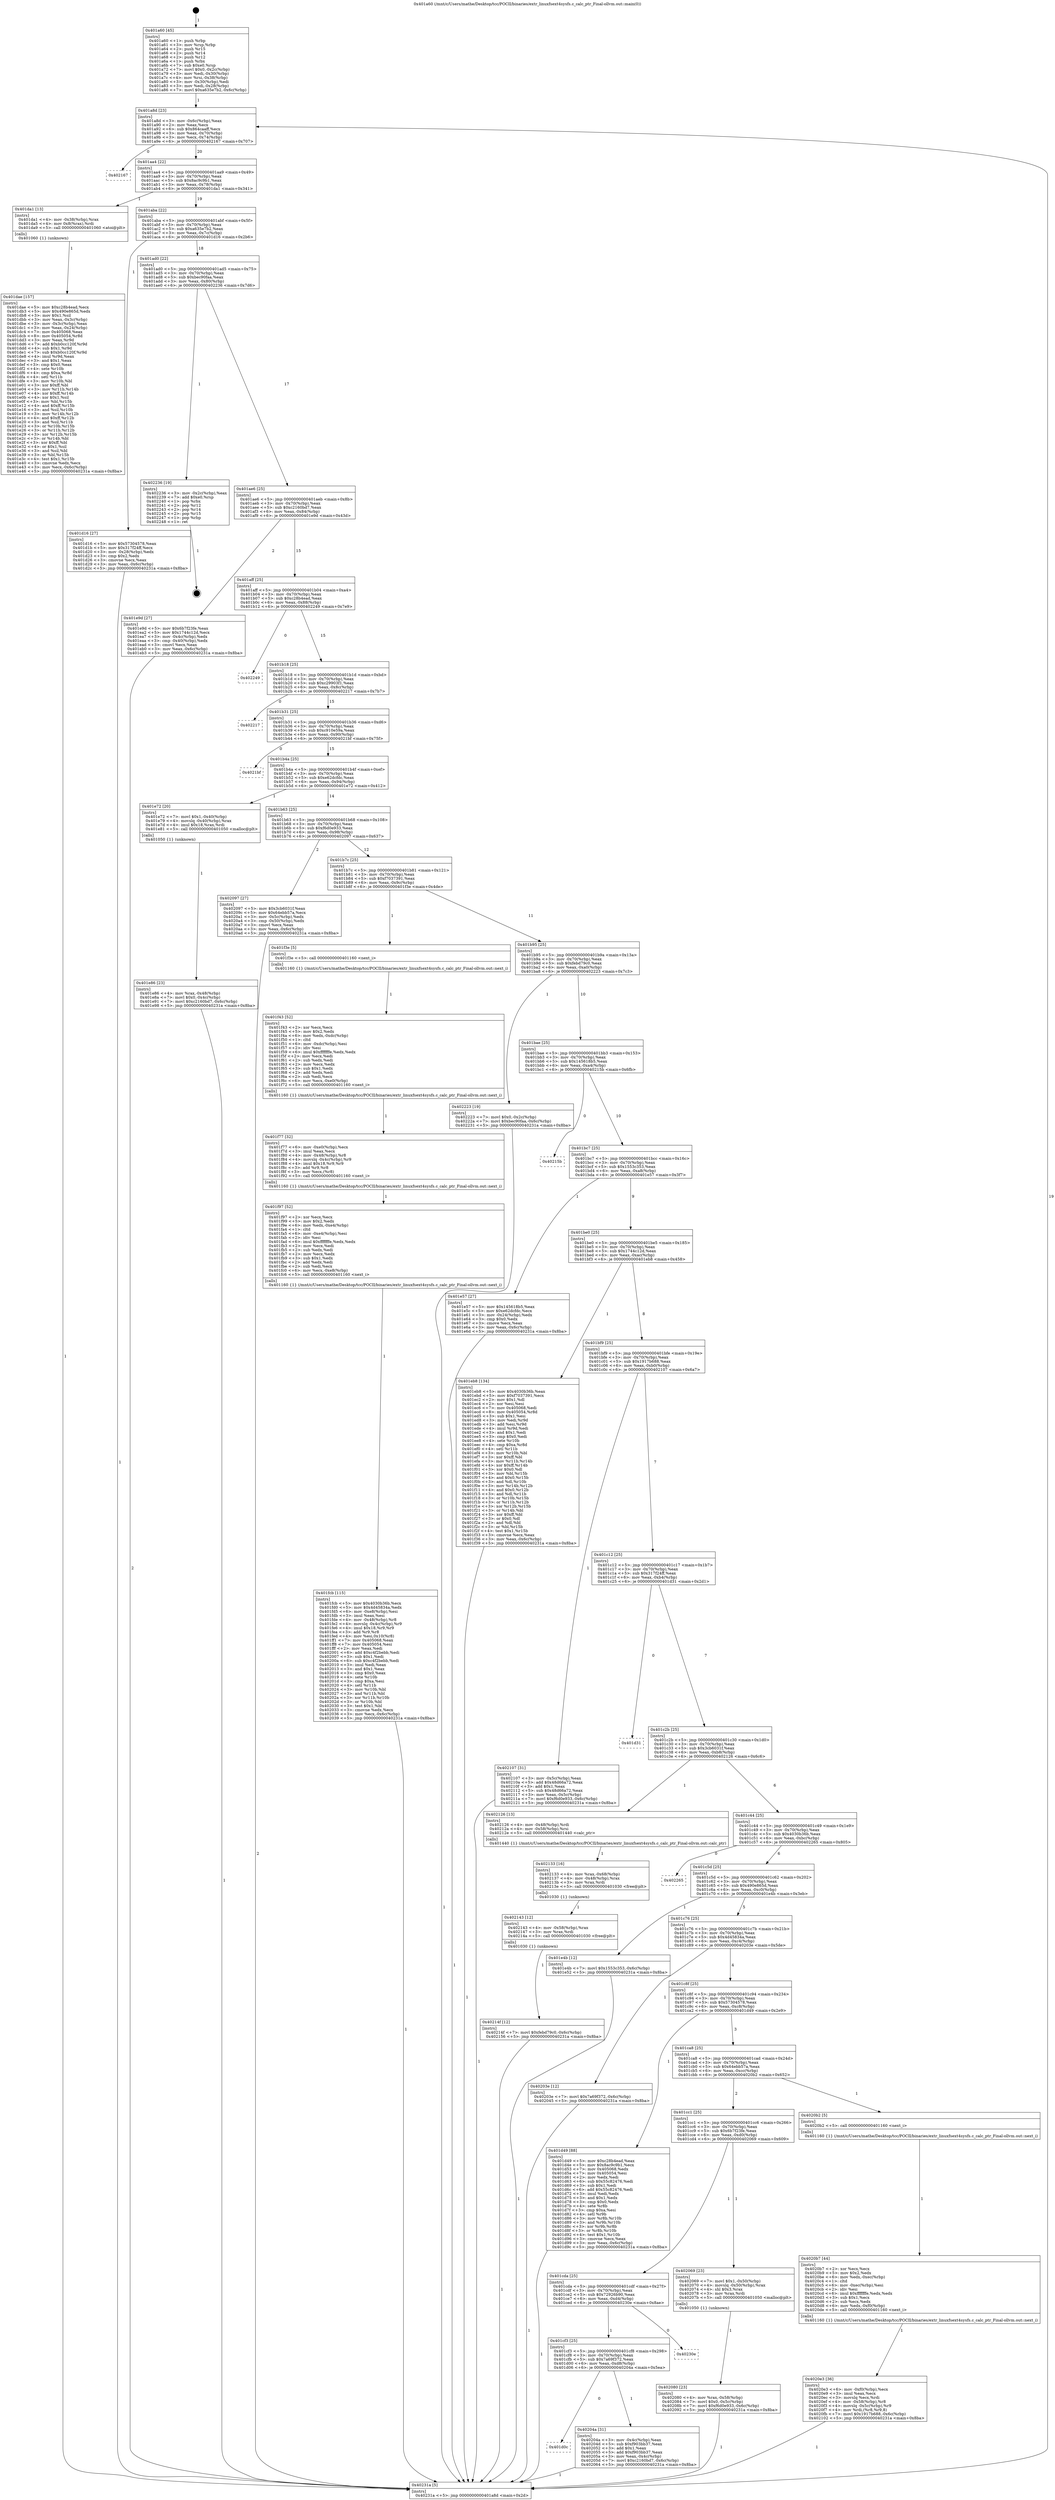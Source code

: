 digraph "0x401a60" {
  label = "0x401a60 (/mnt/c/Users/mathe/Desktop/tcc/POCII/binaries/extr_linuxfsext4sysfs.c_calc_ptr_Final-ollvm.out::main(0))"
  labelloc = "t"
  node[shape=record]

  Entry [label="",width=0.3,height=0.3,shape=circle,fillcolor=black,style=filled]
  "0x401a8d" [label="{
     0x401a8d [23]\l
     | [instrs]\l
     &nbsp;&nbsp;0x401a8d \<+3\>: mov -0x6c(%rbp),%eax\l
     &nbsp;&nbsp;0x401a90 \<+2\>: mov %eax,%ecx\l
     &nbsp;&nbsp;0x401a92 \<+6\>: sub $0x864caaff,%ecx\l
     &nbsp;&nbsp;0x401a98 \<+3\>: mov %eax,-0x70(%rbp)\l
     &nbsp;&nbsp;0x401a9b \<+3\>: mov %ecx,-0x74(%rbp)\l
     &nbsp;&nbsp;0x401a9e \<+6\>: je 0000000000402167 \<main+0x707\>\l
  }"]
  "0x402167" [label="{
     0x402167\l
  }", style=dashed]
  "0x401aa4" [label="{
     0x401aa4 [22]\l
     | [instrs]\l
     &nbsp;&nbsp;0x401aa4 \<+5\>: jmp 0000000000401aa9 \<main+0x49\>\l
     &nbsp;&nbsp;0x401aa9 \<+3\>: mov -0x70(%rbp),%eax\l
     &nbsp;&nbsp;0x401aac \<+5\>: sub $0x8ac9c9b1,%eax\l
     &nbsp;&nbsp;0x401ab1 \<+3\>: mov %eax,-0x78(%rbp)\l
     &nbsp;&nbsp;0x401ab4 \<+6\>: je 0000000000401da1 \<main+0x341\>\l
  }"]
  Exit [label="",width=0.3,height=0.3,shape=circle,fillcolor=black,style=filled,peripheries=2]
  "0x401da1" [label="{
     0x401da1 [13]\l
     | [instrs]\l
     &nbsp;&nbsp;0x401da1 \<+4\>: mov -0x38(%rbp),%rax\l
     &nbsp;&nbsp;0x401da5 \<+4\>: mov 0x8(%rax),%rdi\l
     &nbsp;&nbsp;0x401da9 \<+5\>: call 0000000000401060 \<atoi@plt\>\l
     | [calls]\l
     &nbsp;&nbsp;0x401060 \{1\} (unknown)\l
  }"]
  "0x401aba" [label="{
     0x401aba [22]\l
     | [instrs]\l
     &nbsp;&nbsp;0x401aba \<+5\>: jmp 0000000000401abf \<main+0x5f\>\l
     &nbsp;&nbsp;0x401abf \<+3\>: mov -0x70(%rbp),%eax\l
     &nbsp;&nbsp;0x401ac2 \<+5\>: sub $0xa635e7b2,%eax\l
     &nbsp;&nbsp;0x401ac7 \<+3\>: mov %eax,-0x7c(%rbp)\l
     &nbsp;&nbsp;0x401aca \<+6\>: je 0000000000401d16 \<main+0x2b6\>\l
  }"]
  "0x40214f" [label="{
     0x40214f [12]\l
     | [instrs]\l
     &nbsp;&nbsp;0x40214f \<+7\>: movl $0xfebd79c0,-0x6c(%rbp)\l
     &nbsp;&nbsp;0x402156 \<+5\>: jmp 000000000040231a \<main+0x8ba\>\l
  }"]
  "0x401d16" [label="{
     0x401d16 [27]\l
     | [instrs]\l
     &nbsp;&nbsp;0x401d16 \<+5\>: mov $0x57304578,%eax\l
     &nbsp;&nbsp;0x401d1b \<+5\>: mov $0x317f24ff,%ecx\l
     &nbsp;&nbsp;0x401d20 \<+3\>: mov -0x28(%rbp),%edx\l
     &nbsp;&nbsp;0x401d23 \<+3\>: cmp $0x2,%edx\l
     &nbsp;&nbsp;0x401d26 \<+3\>: cmovne %ecx,%eax\l
     &nbsp;&nbsp;0x401d29 \<+3\>: mov %eax,-0x6c(%rbp)\l
     &nbsp;&nbsp;0x401d2c \<+5\>: jmp 000000000040231a \<main+0x8ba\>\l
  }"]
  "0x401ad0" [label="{
     0x401ad0 [22]\l
     | [instrs]\l
     &nbsp;&nbsp;0x401ad0 \<+5\>: jmp 0000000000401ad5 \<main+0x75\>\l
     &nbsp;&nbsp;0x401ad5 \<+3\>: mov -0x70(%rbp),%eax\l
     &nbsp;&nbsp;0x401ad8 \<+5\>: sub $0xbec90faa,%eax\l
     &nbsp;&nbsp;0x401add \<+3\>: mov %eax,-0x80(%rbp)\l
     &nbsp;&nbsp;0x401ae0 \<+6\>: je 0000000000402236 \<main+0x7d6\>\l
  }"]
  "0x40231a" [label="{
     0x40231a [5]\l
     | [instrs]\l
     &nbsp;&nbsp;0x40231a \<+5\>: jmp 0000000000401a8d \<main+0x2d\>\l
  }"]
  "0x401a60" [label="{
     0x401a60 [45]\l
     | [instrs]\l
     &nbsp;&nbsp;0x401a60 \<+1\>: push %rbp\l
     &nbsp;&nbsp;0x401a61 \<+3\>: mov %rsp,%rbp\l
     &nbsp;&nbsp;0x401a64 \<+2\>: push %r15\l
     &nbsp;&nbsp;0x401a66 \<+2\>: push %r14\l
     &nbsp;&nbsp;0x401a68 \<+2\>: push %r12\l
     &nbsp;&nbsp;0x401a6a \<+1\>: push %rbx\l
     &nbsp;&nbsp;0x401a6b \<+7\>: sub $0xe0,%rsp\l
     &nbsp;&nbsp;0x401a72 \<+7\>: movl $0x0,-0x2c(%rbp)\l
     &nbsp;&nbsp;0x401a79 \<+3\>: mov %edi,-0x30(%rbp)\l
     &nbsp;&nbsp;0x401a7c \<+4\>: mov %rsi,-0x38(%rbp)\l
     &nbsp;&nbsp;0x401a80 \<+3\>: mov -0x30(%rbp),%edi\l
     &nbsp;&nbsp;0x401a83 \<+3\>: mov %edi,-0x28(%rbp)\l
     &nbsp;&nbsp;0x401a86 \<+7\>: movl $0xa635e7b2,-0x6c(%rbp)\l
  }"]
  "0x402143" [label="{
     0x402143 [12]\l
     | [instrs]\l
     &nbsp;&nbsp;0x402143 \<+4\>: mov -0x58(%rbp),%rax\l
     &nbsp;&nbsp;0x402147 \<+3\>: mov %rax,%rdi\l
     &nbsp;&nbsp;0x40214a \<+5\>: call 0000000000401030 \<free@plt\>\l
     | [calls]\l
     &nbsp;&nbsp;0x401030 \{1\} (unknown)\l
  }"]
  "0x402236" [label="{
     0x402236 [19]\l
     | [instrs]\l
     &nbsp;&nbsp;0x402236 \<+3\>: mov -0x2c(%rbp),%eax\l
     &nbsp;&nbsp;0x402239 \<+7\>: add $0xe0,%rsp\l
     &nbsp;&nbsp;0x402240 \<+1\>: pop %rbx\l
     &nbsp;&nbsp;0x402241 \<+2\>: pop %r12\l
     &nbsp;&nbsp;0x402243 \<+2\>: pop %r14\l
     &nbsp;&nbsp;0x402245 \<+2\>: pop %r15\l
     &nbsp;&nbsp;0x402247 \<+1\>: pop %rbp\l
     &nbsp;&nbsp;0x402248 \<+1\>: ret\l
  }"]
  "0x401ae6" [label="{
     0x401ae6 [25]\l
     | [instrs]\l
     &nbsp;&nbsp;0x401ae6 \<+5\>: jmp 0000000000401aeb \<main+0x8b\>\l
     &nbsp;&nbsp;0x401aeb \<+3\>: mov -0x70(%rbp),%eax\l
     &nbsp;&nbsp;0x401aee \<+5\>: sub $0xc2160bd7,%eax\l
     &nbsp;&nbsp;0x401af3 \<+6\>: mov %eax,-0x84(%rbp)\l
     &nbsp;&nbsp;0x401af9 \<+6\>: je 0000000000401e9d \<main+0x43d\>\l
  }"]
  "0x402133" [label="{
     0x402133 [16]\l
     | [instrs]\l
     &nbsp;&nbsp;0x402133 \<+4\>: mov %rax,-0x68(%rbp)\l
     &nbsp;&nbsp;0x402137 \<+4\>: mov -0x48(%rbp),%rax\l
     &nbsp;&nbsp;0x40213b \<+3\>: mov %rax,%rdi\l
     &nbsp;&nbsp;0x40213e \<+5\>: call 0000000000401030 \<free@plt\>\l
     | [calls]\l
     &nbsp;&nbsp;0x401030 \{1\} (unknown)\l
  }"]
  "0x401e9d" [label="{
     0x401e9d [27]\l
     | [instrs]\l
     &nbsp;&nbsp;0x401e9d \<+5\>: mov $0x6b7f23fe,%eax\l
     &nbsp;&nbsp;0x401ea2 \<+5\>: mov $0x1744c12d,%ecx\l
     &nbsp;&nbsp;0x401ea7 \<+3\>: mov -0x4c(%rbp),%edx\l
     &nbsp;&nbsp;0x401eaa \<+3\>: cmp -0x40(%rbp),%edx\l
     &nbsp;&nbsp;0x401ead \<+3\>: cmovl %ecx,%eax\l
     &nbsp;&nbsp;0x401eb0 \<+3\>: mov %eax,-0x6c(%rbp)\l
     &nbsp;&nbsp;0x401eb3 \<+5\>: jmp 000000000040231a \<main+0x8ba\>\l
  }"]
  "0x401aff" [label="{
     0x401aff [25]\l
     | [instrs]\l
     &nbsp;&nbsp;0x401aff \<+5\>: jmp 0000000000401b04 \<main+0xa4\>\l
     &nbsp;&nbsp;0x401b04 \<+3\>: mov -0x70(%rbp),%eax\l
     &nbsp;&nbsp;0x401b07 \<+5\>: sub $0xc28b4ead,%eax\l
     &nbsp;&nbsp;0x401b0c \<+6\>: mov %eax,-0x88(%rbp)\l
     &nbsp;&nbsp;0x401b12 \<+6\>: je 0000000000402249 \<main+0x7e9\>\l
  }"]
  "0x4020e3" [label="{
     0x4020e3 [36]\l
     | [instrs]\l
     &nbsp;&nbsp;0x4020e3 \<+6\>: mov -0xf0(%rbp),%ecx\l
     &nbsp;&nbsp;0x4020e9 \<+3\>: imul %eax,%ecx\l
     &nbsp;&nbsp;0x4020ec \<+3\>: movslq %ecx,%rdi\l
     &nbsp;&nbsp;0x4020ef \<+4\>: mov -0x58(%rbp),%r8\l
     &nbsp;&nbsp;0x4020f3 \<+4\>: movslq -0x5c(%rbp),%r9\l
     &nbsp;&nbsp;0x4020f7 \<+4\>: mov %rdi,(%r8,%r9,8)\l
     &nbsp;&nbsp;0x4020fb \<+7\>: movl $0x1917b688,-0x6c(%rbp)\l
     &nbsp;&nbsp;0x402102 \<+5\>: jmp 000000000040231a \<main+0x8ba\>\l
  }"]
  "0x402249" [label="{
     0x402249\l
  }", style=dashed]
  "0x401b18" [label="{
     0x401b18 [25]\l
     | [instrs]\l
     &nbsp;&nbsp;0x401b18 \<+5\>: jmp 0000000000401b1d \<main+0xbd\>\l
     &nbsp;&nbsp;0x401b1d \<+3\>: mov -0x70(%rbp),%eax\l
     &nbsp;&nbsp;0x401b20 \<+5\>: sub $0xc29903f1,%eax\l
     &nbsp;&nbsp;0x401b25 \<+6\>: mov %eax,-0x8c(%rbp)\l
     &nbsp;&nbsp;0x401b2b \<+6\>: je 0000000000402217 \<main+0x7b7\>\l
  }"]
  "0x4020b7" [label="{
     0x4020b7 [44]\l
     | [instrs]\l
     &nbsp;&nbsp;0x4020b7 \<+2\>: xor %ecx,%ecx\l
     &nbsp;&nbsp;0x4020b9 \<+5\>: mov $0x2,%edx\l
     &nbsp;&nbsp;0x4020be \<+6\>: mov %edx,-0xec(%rbp)\l
     &nbsp;&nbsp;0x4020c4 \<+1\>: cltd\l
     &nbsp;&nbsp;0x4020c5 \<+6\>: mov -0xec(%rbp),%esi\l
     &nbsp;&nbsp;0x4020cb \<+2\>: idiv %esi\l
     &nbsp;&nbsp;0x4020cd \<+6\>: imul $0xfffffffe,%edx,%edx\l
     &nbsp;&nbsp;0x4020d3 \<+3\>: sub $0x1,%ecx\l
     &nbsp;&nbsp;0x4020d6 \<+2\>: sub %ecx,%edx\l
     &nbsp;&nbsp;0x4020d8 \<+6\>: mov %edx,-0xf0(%rbp)\l
     &nbsp;&nbsp;0x4020de \<+5\>: call 0000000000401160 \<next_i\>\l
     | [calls]\l
     &nbsp;&nbsp;0x401160 \{1\} (/mnt/c/Users/mathe/Desktop/tcc/POCII/binaries/extr_linuxfsext4sysfs.c_calc_ptr_Final-ollvm.out::next_i)\l
  }"]
  "0x402217" [label="{
     0x402217\l
  }", style=dashed]
  "0x401b31" [label="{
     0x401b31 [25]\l
     | [instrs]\l
     &nbsp;&nbsp;0x401b31 \<+5\>: jmp 0000000000401b36 \<main+0xd6\>\l
     &nbsp;&nbsp;0x401b36 \<+3\>: mov -0x70(%rbp),%eax\l
     &nbsp;&nbsp;0x401b39 \<+5\>: sub $0xc910e59a,%eax\l
     &nbsp;&nbsp;0x401b3e \<+6\>: mov %eax,-0x90(%rbp)\l
     &nbsp;&nbsp;0x401b44 \<+6\>: je 00000000004021bf \<main+0x75f\>\l
  }"]
  "0x402080" [label="{
     0x402080 [23]\l
     | [instrs]\l
     &nbsp;&nbsp;0x402080 \<+4\>: mov %rax,-0x58(%rbp)\l
     &nbsp;&nbsp;0x402084 \<+7\>: movl $0x0,-0x5c(%rbp)\l
     &nbsp;&nbsp;0x40208b \<+7\>: movl $0xf6d0e933,-0x6c(%rbp)\l
     &nbsp;&nbsp;0x402092 \<+5\>: jmp 000000000040231a \<main+0x8ba\>\l
  }"]
  "0x4021bf" [label="{
     0x4021bf\l
  }", style=dashed]
  "0x401b4a" [label="{
     0x401b4a [25]\l
     | [instrs]\l
     &nbsp;&nbsp;0x401b4a \<+5\>: jmp 0000000000401b4f \<main+0xef\>\l
     &nbsp;&nbsp;0x401b4f \<+3\>: mov -0x70(%rbp),%eax\l
     &nbsp;&nbsp;0x401b52 \<+5\>: sub $0xe62dcfdc,%eax\l
     &nbsp;&nbsp;0x401b57 \<+6\>: mov %eax,-0x94(%rbp)\l
     &nbsp;&nbsp;0x401b5d \<+6\>: je 0000000000401e72 \<main+0x412\>\l
  }"]
  "0x401d0c" [label="{
     0x401d0c\l
  }", style=dashed]
  "0x401e72" [label="{
     0x401e72 [20]\l
     | [instrs]\l
     &nbsp;&nbsp;0x401e72 \<+7\>: movl $0x1,-0x40(%rbp)\l
     &nbsp;&nbsp;0x401e79 \<+4\>: movslq -0x40(%rbp),%rax\l
     &nbsp;&nbsp;0x401e7d \<+4\>: imul $0x18,%rax,%rdi\l
     &nbsp;&nbsp;0x401e81 \<+5\>: call 0000000000401050 \<malloc@plt\>\l
     | [calls]\l
     &nbsp;&nbsp;0x401050 \{1\} (unknown)\l
  }"]
  "0x401b63" [label="{
     0x401b63 [25]\l
     | [instrs]\l
     &nbsp;&nbsp;0x401b63 \<+5\>: jmp 0000000000401b68 \<main+0x108\>\l
     &nbsp;&nbsp;0x401b68 \<+3\>: mov -0x70(%rbp),%eax\l
     &nbsp;&nbsp;0x401b6b \<+5\>: sub $0xf6d0e933,%eax\l
     &nbsp;&nbsp;0x401b70 \<+6\>: mov %eax,-0x98(%rbp)\l
     &nbsp;&nbsp;0x401b76 \<+6\>: je 0000000000402097 \<main+0x637\>\l
  }"]
  "0x40204a" [label="{
     0x40204a [31]\l
     | [instrs]\l
     &nbsp;&nbsp;0x40204a \<+3\>: mov -0x4c(%rbp),%eax\l
     &nbsp;&nbsp;0x40204d \<+5\>: sub $0xf903bb37,%eax\l
     &nbsp;&nbsp;0x402052 \<+3\>: add $0x1,%eax\l
     &nbsp;&nbsp;0x402055 \<+5\>: add $0xf903bb37,%eax\l
     &nbsp;&nbsp;0x40205a \<+3\>: mov %eax,-0x4c(%rbp)\l
     &nbsp;&nbsp;0x40205d \<+7\>: movl $0xc2160bd7,-0x6c(%rbp)\l
     &nbsp;&nbsp;0x402064 \<+5\>: jmp 000000000040231a \<main+0x8ba\>\l
  }"]
  "0x402097" [label="{
     0x402097 [27]\l
     | [instrs]\l
     &nbsp;&nbsp;0x402097 \<+5\>: mov $0x3cb6031f,%eax\l
     &nbsp;&nbsp;0x40209c \<+5\>: mov $0x64ebb57a,%ecx\l
     &nbsp;&nbsp;0x4020a1 \<+3\>: mov -0x5c(%rbp),%edx\l
     &nbsp;&nbsp;0x4020a4 \<+3\>: cmp -0x50(%rbp),%edx\l
     &nbsp;&nbsp;0x4020a7 \<+3\>: cmovl %ecx,%eax\l
     &nbsp;&nbsp;0x4020aa \<+3\>: mov %eax,-0x6c(%rbp)\l
     &nbsp;&nbsp;0x4020ad \<+5\>: jmp 000000000040231a \<main+0x8ba\>\l
  }"]
  "0x401b7c" [label="{
     0x401b7c [25]\l
     | [instrs]\l
     &nbsp;&nbsp;0x401b7c \<+5\>: jmp 0000000000401b81 \<main+0x121\>\l
     &nbsp;&nbsp;0x401b81 \<+3\>: mov -0x70(%rbp),%eax\l
     &nbsp;&nbsp;0x401b84 \<+5\>: sub $0xf7037391,%eax\l
     &nbsp;&nbsp;0x401b89 \<+6\>: mov %eax,-0x9c(%rbp)\l
     &nbsp;&nbsp;0x401b8f \<+6\>: je 0000000000401f3e \<main+0x4de\>\l
  }"]
  "0x401cf3" [label="{
     0x401cf3 [25]\l
     | [instrs]\l
     &nbsp;&nbsp;0x401cf3 \<+5\>: jmp 0000000000401cf8 \<main+0x298\>\l
     &nbsp;&nbsp;0x401cf8 \<+3\>: mov -0x70(%rbp),%eax\l
     &nbsp;&nbsp;0x401cfb \<+5\>: sub $0x7a69f372,%eax\l
     &nbsp;&nbsp;0x401d00 \<+6\>: mov %eax,-0xd8(%rbp)\l
     &nbsp;&nbsp;0x401d06 \<+6\>: je 000000000040204a \<main+0x5ea\>\l
  }"]
  "0x401f3e" [label="{
     0x401f3e [5]\l
     | [instrs]\l
     &nbsp;&nbsp;0x401f3e \<+5\>: call 0000000000401160 \<next_i\>\l
     | [calls]\l
     &nbsp;&nbsp;0x401160 \{1\} (/mnt/c/Users/mathe/Desktop/tcc/POCII/binaries/extr_linuxfsext4sysfs.c_calc_ptr_Final-ollvm.out::next_i)\l
  }"]
  "0x401b95" [label="{
     0x401b95 [25]\l
     | [instrs]\l
     &nbsp;&nbsp;0x401b95 \<+5\>: jmp 0000000000401b9a \<main+0x13a\>\l
     &nbsp;&nbsp;0x401b9a \<+3\>: mov -0x70(%rbp),%eax\l
     &nbsp;&nbsp;0x401b9d \<+5\>: sub $0xfebd79c0,%eax\l
     &nbsp;&nbsp;0x401ba2 \<+6\>: mov %eax,-0xa0(%rbp)\l
     &nbsp;&nbsp;0x401ba8 \<+6\>: je 0000000000402223 \<main+0x7c3\>\l
  }"]
  "0x40230e" [label="{
     0x40230e\l
  }", style=dashed]
  "0x402223" [label="{
     0x402223 [19]\l
     | [instrs]\l
     &nbsp;&nbsp;0x402223 \<+7\>: movl $0x0,-0x2c(%rbp)\l
     &nbsp;&nbsp;0x40222a \<+7\>: movl $0xbec90faa,-0x6c(%rbp)\l
     &nbsp;&nbsp;0x402231 \<+5\>: jmp 000000000040231a \<main+0x8ba\>\l
  }"]
  "0x401bae" [label="{
     0x401bae [25]\l
     | [instrs]\l
     &nbsp;&nbsp;0x401bae \<+5\>: jmp 0000000000401bb3 \<main+0x153\>\l
     &nbsp;&nbsp;0x401bb3 \<+3\>: mov -0x70(%rbp),%eax\l
     &nbsp;&nbsp;0x401bb6 \<+5\>: sub $0x145618b5,%eax\l
     &nbsp;&nbsp;0x401bbb \<+6\>: mov %eax,-0xa4(%rbp)\l
     &nbsp;&nbsp;0x401bc1 \<+6\>: je 000000000040215b \<main+0x6fb\>\l
  }"]
  "0x401cda" [label="{
     0x401cda [25]\l
     | [instrs]\l
     &nbsp;&nbsp;0x401cda \<+5\>: jmp 0000000000401cdf \<main+0x27f\>\l
     &nbsp;&nbsp;0x401cdf \<+3\>: mov -0x70(%rbp),%eax\l
     &nbsp;&nbsp;0x401ce2 \<+5\>: sub $0x72926b90,%eax\l
     &nbsp;&nbsp;0x401ce7 \<+6\>: mov %eax,-0xd4(%rbp)\l
     &nbsp;&nbsp;0x401ced \<+6\>: je 000000000040230e \<main+0x8ae\>\l
  }"]
  "0x40215b" [label="{
     0x40215b\l
  }", style=dashed]
  "0x401bc7" [label="{
     0x401bc7 [25]\l
     | [instrs]\l
     &nbsp;&nbsp;0x401bc7 \<+5\>: jmp 0000000000401bcc \<main+0x16c\>\l
     &nbsp;&nbsp;0x401bcc \<+3\>: mov -0x70(%rbp),%eax\l
     &nbsp;&nbsp;0x401bcf \<+5\>: sub $0x1553c353,%eax\l
     &nbsp;&nbsp;0x401bd4 \<+6\>: mov %eax,-0xa8(%rbp)\l
     &nbsp;&nbsp;0x401bda \<+6\>: je 0000000000401e57 \<main+0x3f7\>\l
  }"]
  "0x402069" [label="{
     0x402069 [23]\l
     | [instrs]\l
     &nbsp;&nbsp;0x402069 \<+7\>: movl $0x1,-0x50(%rbp)\l
     &nbsp;&nbsp;0x402070 \<+4\>: movslq -0x50(%rbp),%rax\l
     &nbsp;&nbsp;0x402074 \<+4\>: shl $0x3,%rax\l
     &nbsp;&nbsp;0x402078 \<+3\>: mov %rax,%rdi\l
     &nbsp;&nbsp;0x40207b \<+5\>: call 0000000000401050 \<malloc@plt\>\l
     | [calls]\l
     &nbsp;&nbsp;0x401050 \{1\} (unknown)\l
  }"]
  "0x401e57" [label="{
     0x401e57 [27]\l
     | [instrs]\l
     &nbsp;&nbsp;0x401e57 \<+5\>: mov $0x145618b5,%eax\l
     &nbsp;&nbsp;0x401e5c \<+5\>: mov $0xe62dcfdc,%ecx\l
     &nbsp;&nbsp;0x401e61 \<+3\>: mov -0x24(%rbp),%edx\l
     &nbsp;&nbsp;0x401e64 \<+3\>: cmp $0x0,%edx\l
     &nbsp;&nbsp;0x401e67 \<+3\>: cmove %ecx,%eax\l
     &nbsp;&nbsp;0x401e6a \<+3\>: mov %eax,-0x6c(%rbp)\l
     &nbsp;&nbsp;0x401e6d \<+5\>: jmp 000000000040231a \<main+0x8ba\>\l
  }"]
  "0x401be0" [label="{
     0x401be0 [25]\l
     | [instrs]\l
     &nbsp;&nbsp;0x401be0 \<+5\>: jmp 0000000000401be5 \<main+0x185\>\l
     &nbsp;&nbsp;0x401be5 \<+3\>: mov -0x70(%rbp),%eax\l
     &nbsp;&nbsp;0x401be8 \<+5\>: sub $0x1744c12d,%eax\l
     &nbsp;&nbsp;0x401bed \<+6\>: mov %eax,-0xac(%rbp)\l
     &nbsp;&nbsp;0x401bf3 \<+6\>: je 0000000000401eb8 \<main+0x458\>\l
  }"]
  "0x401cc1" [label="{
     0x401cc1 [25]\l
     | [instrs]\l
     &nbsp;&nbsp;0x401cc1 \<+5\>: jmp 0000000000401cc6 \<main+0x266\>\l
     &nbsp;&nbsp;0x401cc6 \<+3\>: mov -0x70(%rbp),%eax\l
     &nbsp;&nbsp;0x401cc9 \<+5\>: sub $0x6b7f23fe,%eax\l
     &nbsp;&nbsp;0x401cce \<+6\>: mov %eax,-0xd0(%rbp)\l
     &nbsp;&nbsp;0x401cd4 \<+6\>: je 0000000000402069 \<main+0x609\>\l
  }"]
  "0x401eb8" [label="{
     0x401eb8 [134]\l
     | [instrs]\l
     &nbsp;&nbsp;0x401eb8 \<+5\>: mov $0x4030b36b,%eax\l
     &nbsp;&nbsp;0x401ebd \<+5\>: mov $0xf7037391,%ecx\l
     &nbsp;&nbsp;0x401ec2 \<+2\>: mov $0x1,%dl\l
     &nbsp;&nbsp;0x401ec4 \<+2\>: xor %esi,%esi\l
     &nbsp;&nbsp;0x401ec6 \<+7\>: mov 0x405068,%edi\l
     &nbsp;&nbsp;0x401ecd \<+8\>: mov 0x405054,%r8d\l
     &nbsp;&nbsp;0x401ed5 \<+3\>: sub $0x1,%esi\l
     &nbsp;&nbsp;0x401ed8 \<+3\>: mov %edi,%r9d\l
     &nbsp;&nbsp;0x401edb \<+3\>: add %esi,%r9d\l
     &nbsp;&nbsp;0x401ede \<+4\>: imul %r9d,%edi\l
     &nbsp;&nbsp;0x401ee2 \<+3\>: and $0x1,%edi\l
     &nbsp;&nbsp;0x401ee5 \<+3\>: cmp $0x0,%edi\l
     &nbsp;&nbsp;0x401ee8 \<+4\>: sete %r10b\l
     &nbsp;&nbsp;0x401eec \<+4\>: cmp $0xa,%r8d\l
     &nbsp;&nbsp;0x401ef0 \<+4\>: setl %r11b\l
     &nbsp;&nbsp;0x401ef4 \<+3\>: mov %r10b,%bl\l
     &nbsp;&nbsp;0x401ef7 \<+3\>: xor $0xff,%bl\l
     &nbsp;&nbsp;0x401efa \<+3\>: mov %r11b,%r14b\l
     &nbsp;&nbsp;0x401efd \<+4\>: xor $0xff,%r14b\l
     &nbsp;&nbsp;0x401f01 \<+3\>: xor $0x0,%dl\l
     &nbsp;&nbsp;0x401f04 \<+3\>: mov %bl,%r15b\l
     &nbsp;&nbsp;0x401f07 \<+4\>: and $0x0,%r15b\l
     &nbsp;&nbsp;0x401f0b \<+3\>: and %dl,%r10b\l
     &nbsp;&nbsp;0x401f0e \<+3\>: mov %r14b,%r12b\l
     &nbsp;&nbsp;0x401f11 \<+4\>: and $0x0,%r12b\l
     &nbsp;&nbsp;0x401f15 \<+3\>: and %dl,%r11b\l
     &nbsp;&nbsp;0x401f18 \<+3\>: or %r10b,%r15b\l
     &nbsp;&nbsp;0x401f1b \<+3\>: or %r11b,%r12b\l
     &nbsp;&nbsp;0x401f1e \<+3\>: xor %r12b,%r15b\l
     &nbsp;&nbsp;0x401f21 \<+3\>: or %r14b,%bl\l
     &nbsp;&nbsp;0x401f24 \<+3\>: xor $0xff,%bl\l
     &nbsp;&nbsp;0x401f27 \<+3\>: or $0x0,%dl\l
     &nbsp;&nbsp;0x401f2a \<+2\>: and %dl,%bl\l
     &nbsp;&nbsp;0x401f2c \<+3\>: or %bl,%r15b\l
     &nbsp;&nbsp;0x401f2f \<+4\>: test $0x1,%r15b\l
     &nbsp;&nbsp;0x401f33 \<+3\>: cmovne %ecx,%eax\l
     &nbsp;&nbsp;0x401f36 \<+3\>: mov %eax,-0x6c(%rbp)\l
     &nbsp;&nbsp;0x401f39 \<+5\>: jmp 000000000040231a \<main+0x8ba\>\l
  }"]
  "0x401bf9" [label="{
     0x401bf9 [25]\l
     | [instrs]\l
     &nbsp;&nbsp;0x401bf9 \<+5\>: jmp 0000000000401bfe \<main+0x19e\>\l
     &nbsp;&nbsp;0x401bfe \<+3\>: mov -0x70(%rbp),%eax\l
     &nbsp;&nbsp;0x401c01 \<+5\>: sub $0x1917b688,%eax\l
     &nbsp;&nbsp;0x401c06 \<+6\>: mov %eax,-0xb0(%rbp)\l
     &nbsp;&nbsp;0x401c0c \<+6\>: je 0000000000402107 \<main+0x6a7\>\l
  }"]
  "0x4020b2" [label="{
     0x4020b2 [5]\l
     | [instrs]\l
     &nbsp;&nbsp;0x4020b2 \<+5\>: call 0000000000401160 \<next_i\>\l
     | [calls]\l
     &nbsp;&nbsp;0x401160 \{1\} (/mnt/c/Users/mathe/Desktop/tcc/POCII/binaries/extr_linuxfsext4sysfs.c_calc_ptr_Final-ollvm.out::next_i)\l
  }"]
  "0x402107" [label="{
     0x402107 [31]\l
     | [instrs]\l
     &nbsp;&nbsp;0x402107 \<+3\>: mov -0x5c(%rbp),%eax\l
     &nbsp;&nbsp;0x40210a \<+5\>: add $0x48d66a72,%eax\l
     &nbsp;&nbsp;0x40210f \<+3\>: add $0x1,%eax\l
     &nbsp;&nbsp;0x402112 \<+5\>: sub $0x48d66a72,%eax\l
     &nbsp;&nbsp;0x402117 \<+3\>: mov %eax,-0x5c(%rbp)\l
     &nbsp;&nbsp;0x40211a \<+7\>: movl $0xf6d0e933,-0x6c(%rbp)\l
     &nbsp;&nbsp;0x402121 \<+5\>: jmp 000000000040231a \<main+0x8ba\>\l
  }"]
  "0x401c12" [label="{
     0x401c12 [25]\l
     | [instrs]\l
     &nbsp;&nbsp;0x401c12 \<+5\>: jmp 0000000000401c17 \<main+0x1b7\>\l
     &nbsp;&nbsp;0x401c17 \<+3\>: mov -0x70(%rbp),%eax\l
     &nbsp;&nbsp;0x401c1a \<+5\>: sub $0x317f24ff,%eax\l
     &nbsp;&nbsp;0x401c1f \<+6\>: mov %eax,-0xb4(%rbp)\l
     &nbsp;&nbsp;0x401c25 \<+6\>: je 0000000000401d31 \<main+0x2d1\>\l
  }"]
  "0x401fcb" [label="{
     0x401fcb [115]\l
     | [instrs]\l
     &nbsp;&nbsp;0x401fcb \<+5\>: mov $0x4030b36b,%ecx\l
     &nbsp;&nbsp;0x401fd0 \<+5\>: mov $0x4d45834a,%edx\l
     &nbsp;&nbsp;0x401fd5 \<+6\>: mov -0xe8(%rbp),%esi\l
     &nbsp;&nbsp;0x401fdb \<+3\>: imul %eax,%esi\l
     &nbsp;&nbsp;0x401fde \<+4\>: mov -0x48(%rbp),%r8\l
     &nbsp;&nbsp;0x401fe2 \<+4\>: movslq -0x4c(%rbp),%r9\l
     &nbsp;&nbsp;0x401fe6 \<+4\>: imul $0x18,%r9,%r9\l
     &nbsp;&nbsp;0x401fea \<+3\>: add %r9,%r8\l
     &nbsp;&nbsp;0x401fed \<+4\>: mov %esi,0x10(%r8)\l
     &nbsp;&nbsp;0x401ff1 \<+7\>: mov 0x405068,%eax\l
     &nbsp;&nbsp;0x401ff8 \<+7\>: mov 0x405054,%esi\l
     &nbsp;&nbsp;0x401fff \<+2\>: mov %eax,%edi\l
     &nbsp;&nbsp;0x402001 \<+6\>: add $0xc4f2bebb,%edi\l
     &nbsp;&nbsp;0x402007 \<+3\>: sub $0x1,%edi\l
     &nbsp;&nbsp;0x40200a \<+6\>: sub $0xc4f2bebb,%edi\l
     &nbsp;&nbsp;0x402010 \<+3\>: imul %edi,%eax\l
     &nbsp;&nbsp;0x402013 \<+3\>: and $0x1,%eax\l
     &nbsp;&nbsp;0x402016 \<+3\>: cmp $0x0,%eax\l
     &nbsp;&nbsp;0x402019 \<+4\>: sete %r10b\l
     &nbsp;&nbsp;0x40201d \<+3\>: cmp $0xa,%esi\l
     &nbsp;&nbsp;0x402020 \<+4\>: setl %r11b\l
     &nbsp;&nbsp;0x402024 \<+3\>: mov %r10b,%bl\l
     &nbsp;&nbsp;0x402027 \<+3\>: and %r11b,%bl\l
     &nbsp;&nbsp;0x40202a \<+3\>: xor %r11b,%r10b\l
     &nbsp;&nbsp;0x40202d \<+3\>: or %r10b,%bl\l
     &nbsp;&nbsp;0x402030 \<+3\>: test $0x1,%bl\l
     &nbsp;&nbsp;0x402033 \<+3\>: cmovne %edx,%ecx\l
     &nbsp;&nbsp;0x402036 \<+3\>: mov %ecx,-0x6c(%rbp)\l
     &nbsp;&nbsp;0x402039 \<+5\>: jmp 000000000040231a \<main+0x8ba\>\l
  }"]
  "0x401d31" [label="{
     0x401d31\l
  }", style=dashed]
  "0x401c2b" [label="{
     0x401c2b [25]\l
     | [instrs]\l
     &nbsp;&nbsp;0x401c2b \<+5\>: jmp 0000000000401c30 \<main+0x1d0\>\l
     &nbsp;&nbsp;0x401c30 \<+3\>: mov -0x70(%rbp),%eax\l
     &nbsp;&nbsp;0x401c33 \<+5\>: sub $0x3cb6031f,%eax\l
     &nbsp;&nbsp;0x401c38 \<+6\>: mov %eax,-0xb8(%rbp)\l
     &nbsp;&nbsp;0x401c3e \<+6\>: je 0000000000402126 \<main+0x6c6\>\l
  }"]
  "0x401f97" [label="{
     0x401f97 [52]\l
     | [instrs]\l
     &nbsp;&nbsp;0x401f97 \<+2\>: xor %ecx,%ecx\l
     &nbsp;&nbsp;0x401f99 \<+5\>: mov $0x2,%edx\l
     &nbsp;&nbsp;0x401f9e \<+6\>: mov %edx,-0xe4(%rbp)\l
     &nbsp;&nbsp;0x401fa4 \<+1\>: cltd\l
     &nbsp;&nbsp;0x401fa5 \<+6\>: mov -0xe4(%rbp),%esi\l
     &nbsp;&nbsp;0x401fab \<+2\>: idiv %esi\l
     &nbsp;&nbsp;0x401fad \<+6\>: imul $0xfffffffe,%edx,%edx\l
     &nbsp;&nbsp;0x401fb3 \<+2\>: mov %ecx,%edi\l
     &nbsp;&nbsp;0x401fb5 \<+2\>: sub %edx,%edi\l
     &nbsp;&nbsp;0x401fb7 \<+2\>: mov %ecx,%edx\l
     &nbsp;&nbsp;0x401fb9 \<+3\>: sub $0x1,%edx\l
     &nbsp;&nbsp;0x401fbc \<+2\>: add %edx,%edi\l
     &nbsp;&nbsp;0x401fbe \<+2\>: sub %edi,%ecx\l
     &nbsp;&nbsp;0x401fc0 \<+6\>: mov %ecx,-0xe8(%rbp)\l
     &nbsp;&nbsp;0x401fc6 \<+5\>: call 0000000000401160 \<next_i\>\l
     | [calls]\l
     &nbsp;&nbsp;0x401160 \{1\} (/mnt/c/Users/mathe/Desktop/tcc/POCII/binaries/extr_linuxfsext4sysfs.c_calc_ptr_Final-ollvm.out::next_i)\l
  }"]
  "0x402126" [label="{
     0x402126 [13]\l
     | [instrs]\l
     &nbsp;&nbsp;0x402126 \<+4\>: mov -0x48(%rbp),%rdi\l
     &nbsp;&nbsp;0x40212a \<+4\>: mov -0x58(%rbp),%rsi\l
     &nbsp;&nbsp;0x40212e \<+5\>: call 0000000000401440 \<calc_ptr\>\l
     | [calls]\l
     &nbsp;&nbsp;0x401440 \{1\} (/mnt/c/Users/mathe/Desktop/tcc/POCII/binaries/extr_linuxfsext4sysfs.c_calc_ptr_Final-ollvm.out::calc_ptr)\l
  }"]
  "0x401c44" [label="{
     0x401c44 [25]\l
     | [instrs]\l
     &nbsp;&nbsp;0x401c44 \<+5\>: jmp 0000000000401c49 \<main+0x1e9\>\l
     &nbsp;&nbsp;0x401c49 \<+3\>: mov -0x70(%rbp),%eax\l
     &nbsp;&nbsp;0x401c4c \<+5\>: sub $0x4030b36b,%eax\l
     &nbsp;&nbsp;0x401c51 \<+6\>: mov %eax,-0xbc(%rbp)\l
     &nbsp;&nbsp;0x401c57 \<+6\>: je 0000000000402265 \<main+0x805\>\l
  }"]
  "0x401f77" [label="{
     0x401f77 [32]\l
     | [instrs]\l
     &nbsp;&nbsp;0x401f77 \<+6\>: mov -0xe0(%rbp),%ecx\l
     &nbsp;&nbsp;0x401f7d \<+3\>: imul %eax,%ecx\l
     &nbsp;&nbsp;0x401f80 \<+4\>: mov -0x48(%rbp),%r8\l
     &nbsp;&nbsp;0x401f84 \<+4\>: movslq -0x4c(%rbp),%r9\l
     &nbsp;&nbsp;0x401f88 \<+4\>: imul $0x18,%r9,%r9\l
     &nbsp;&nbsp;0x401f8c \<+3\>: add %r9,%r8\l
     &nbsp;&nbsp;0x401f8f \<+3\>: mov %ecx,(%r8)\l
     &nbsp;&nbsp;0x401f92 \<+5\>: call 0000000000401160 \<next_i\>\l
     | [calls]\l
     &nbsp;&nbsp;0x401160 \{1\} (/mnt/c/Users/mathe/Desktop/tcc/POCII/binaries/extr_linuxfsext4sysfs.c_calc_ptr_Final-ollvm.out::next_i)\l
  }"]
  "0x402265" [label="{
     0x402265\l
  }", style=dashed]
  "0x401c5d" [label="{
     0x401c5d [25]\l
     | [instrs]\l
     &nbsp;&nbsp;0x401c5d \<+5\>: jmp 0000000000401c62 \<main+0x202\>\l
     &nbsp;&nbsp;0x401c62 \<+3\>: mov -0x70(%rbp),%eax\l
     &nbsp;&nbsp;0x401c65 \<+5\>: sub $0x490e865d,%eax\l
     &nbsp;&nbsp;0x401c6a \<+6\>: mov %eax,-0xc0(%rbp)\l
     &nbsp;&nbsp;0x401c70 \<+6\>: je 0000000000401e4b \<main+0x3eb\>\l
  }"]
  "0x401f43" [label="{
     0x401f43 [52]\l
     | [instrs]\l
     &nbsp;&nbsp;0x401f43 \<+2\>: xor %ecx,%ecx\l
     &nbsp;&nbsp;0x401f45 \<+5\>: mov $0x2,%edx\l
     &nbsp;&nbsp;0x401f4a \<+6\>: mov %edx,-0xdc(%rbp)\l
     &nbsp;&nbsp;0x401f50 \<+1\>: cltd\l
     &nbsp;&nbsp;0x401f51 \<+6\>: mov -0xdc(%rbp),%esi\l
     &nbsp;&nbsp;0x401f57 \<+2\>: idiv %esi\l
     &nbsp;&nbsp;0x401f59 \<+6\>: imul $0xfffffffe,%edx,%edx\l
     &nbsp;&nbsp;0x401f5f \<+2\>: mov %ecx,%edi\l
     &nbsp;&nbsp;0x401f61 \<+2\>: sub %edx,%edi\l
     &nbsp;&nbsp;0x401f63 \<+2\>: mov %ecx,%edx\l
     &nbsp;&nbsp;0x401f65 \<+3\>: sub $0x1,%edx\l
     &nbsp;&nbsp;0x401f68 \<+2\>: add %edx,%edi\l
     &nbsp;&nbsp;0x401f6a \<+2\>: sub %edi,%ecx\l
     &nbsp;&nbsp;0x401f6c \<+6\>: mov %ecx,-0xe0(%rbp)\l
     &nbsp;&nbsp;0x401f72 \<+5\>: call 0000000000401160 \<next_i\>\l
     | [calls]\l
     &nbsp;&nbsp;0x401160 \{1\} (/mnt/c/Users/mathe/Desktop/tcc/POCII/binaries/extr_linuxfsext4sysfs.c_calc_ptr_Final-ollvm.out::next_i)\l
  }"]
  "0x401e4b" [label="{
     0x401e4b [12]\l
     | [instrs]\l
     &nbsp;&nbsp;0x401e4b \<+7\>: movl $0x1553c353,-0x6c(%rbp)\l
     &nbsp;&nbsp;0x401e52 \<+5\>: jmp 000000000040231a \<main+0x8ba\>\l
  }"]
  "0x401c76" [label="{
     0x401c76 [25]\l
     | [instrs]\l
     &nbsp;&nbsp;0x401c76 \<+5\>: jmp 0000000000401c7b \<main+0x21b\>\l
     &nbsp;&nbsp;0x401c7b \<+3\>: mov -0x70(%rbp),%eax\l
     &nbsp;&nbsp;0x401c7e \<+5\>: sub $0x4d45834a,%eax\l
     &nbsp;&nbsp;0x401c83 \<+6\>: mov %eax,-0xc4(%rbp)\l
     &nbsp;&nbsp;0x401c89 \<+6\>: je 000000000040203e \<main+0x5de\>\l
  }"]
  "0x401e86" [label="{
     0x401e86 [23]\l
     | [instrs]\l
     &nbsp;&nbsp;0x401e86 \<+4\>: mov %rax,-0x48(%rbp)\l
     &nbsp;&nbsp;0x401e8a \<+7\>: movl $0x0,-0x4c(%rbp)\l
     &nbsp;&nbsp;0x401e91 \<+7\>: movl $0xc2160bd7,-0x6c(%rbp)\l
     &nbsp;&nbsp;0x401e98 \<+5\>: jmp 000000000040231a \<main+0x8ba\>\l
  }"]
  "0x40203e" [label="{
     0x40203e [12]\l
     | [instrs]\l
     &nbsp;&nbsp;0x40203e \<+7\>: movl $0x7a69f372,-0x6c(%rbp)\l
     &nbsp;&nbsp;0x402045 \<+5\>: jmp 000000000040231a \<main+0x8ba\>\l
  }"]
  "0x401c8f" [label="{
     0x401c8f [25]\l
     | [instrs]\l
     &nbsp;&nbsp;0x401c8f \<+5\>: jmp 0000000000401c94 \<main+0x234\>\l
     &nbsp;&nbsp;0x401c94 \<+3\>: mov -0x70(%rbp),%eax\l
     &nbsp;&nbsp;0x401c97 \<+5\>: sub $0x57304578,%eax\l
     &nbsp;&nbsp;0x401c9c \<+6\>: mov %eax,-0xc8(%rbp)\l
     &nbsp;&nbsp;0x401ca2 \<+6\>: je 0000000000401d49 \<main+0x2e9\>\l
  }"]
  "0x401dae" [label="{
     0x401dae [157]\l
     | [instrs]\l
     &nbsp;&nbsp;0x401dae \<+5\>: mov $0xc28b4ead,%ecx\l
     &nbsp;&nbsp;0x401db3 \<+5\>: mov $0x490e865d,%edx\l
     &nbsp;&nbsp;0x401db8 \<+3\>: mov $0x1,%sil\l
     &nbsp;&nbsp;0x401dbb \<+3\>: mov %eax,-0x3c(%rbp)\l
     &nbsp;&nbsp;0x401dbe \<+3\>: mov -0x3c(%rbp),%eax\l
     &nbsp;&nbsp;0x401dc1 \<+3\>: mov %eax,-0x24(%rbp)\l
     &nbsp;&nbsp;0x401dc4 \<+7\>: mov 0x405068,%eax\l
     &nbsp;&nbsp;0x401dcb \<+8\>: mov 0x405054,%r8d\l
     &nbsp;&nbsp;0x401dd3 \<+3\>: mov %eax,%r9d\l
     &nbsp;&nbsp;0x401dd6 \<+7\>: add $0xb0cc120f,%r9d\l
     &nbsp;&nbsp;0x401ddd \<+4\>: sub $0x1,%r9d\l
     &nbsp;&nbsp;0x401de1 \<+7\>: sub $0xb0cc120f,%r9d\l
     &nbsp;&nbsp;0x401de8 \<+4\>: imul %r9d,%eax\l
     &nbsp;&nbsp;0x401dec \<+3\>: and $0x1,%eax\l
     &nbsp;&nbsp;0x401def \<+3\>: cmp $0x0,%eax\l
     &nbsp;&nbsp;0x401df2 \<+4\>: sete %r10b\l
     &nbsp;&nbsp;0x401df6 \<+4\>: cmp $0xa,%r8d\l
     &nbsp;&nbsp;0x401dfa \<+4\>: setl %r11b\l
     &nbsp;&nbsp;0x401dfe \<+3\>: mov %r10b,%bl\l
     &nbsp;&nbsp;0x401e01 \<+3\>: xor $0xff,%bl\l
     &nbsp;&nbsp;0x401e04 \<+3\>: mov %r11b,%r14b\l
     &nbsp;&nbsp;0x401e07 \<+4\>: xor $0xff,%r14b\l
     &nbsp;&nbsp;0x401e0b \<+4\>: xor $0x1,%sil\l
     &nbsp;&nbsp;0x401e0f \<+3\>: mov %bl,%r15b\l
     &nbsp;&nbsp;0x401e12 \<+4\>: and $0xff,%r15b\l
     &nbsp;&nbsp;0x401e16 \<+3\>: and %sil,%r10b\l
     &nbsp;&nbsp;0x401e19 \<+3\>: mov %r14b,%r12b\l
     &nbsp;&nbsp;0x401e1c \<+4\>: and $0xff,%r12b\l
     &nbsp;&nbsp;0x401e20 \<+3\>: and %sil,%r11b\l
     &nbsp;&nbsp;0x401e23 \<+3\>: or %r10b,%r15b\l
     &nbsp;&nbsp;0x401e26 \<+3\>: or %r11b,%r12b\l
     &nbsp;&nbsp;0x401e29 \<+3\>: xor %r12b,%r15b\l
     &nbsp;&nbsp;0x401e2c \<+3\>: or %r14b,%bl\l
     &nbsp;&nbsp;0x401e2f \<+3\>: xor $0xff,%bl\l
     &nbsp;&nbsp;0x401e32 \<+4\>: or $0x1,%sil\l
     &nbsp;&nbsp;0x401e36 \<+3\>: and %sil,%bl\l
     &nbsp;&nbsp;0x401e39 \<+3\>: or %bl,%r15b\l
     &nbsp;&nbsp;0x401e3c \<+4\>: test $0x1,%r15b\l
     &nbsp;&nbsp;0x401e40 \<+3\>: cmovne %edx,%ecx\l
     &nbsp;&nbsp;0x401e43 \<+3\>: mov %ecx,-0x6c(%rbp)\l
     &nbsp;&nbsp;0x401e46 \<+5\>: jmp 000000000040231a \<main+0x8ba\>\l
  }"]
  "0x401d49" [label="{
     0x401d49 [88]\l
     | [instrs]\l
     &nbsp;&nbsp;0x401d49 \<+5\>: mov $0xc28b4ead,%eax\l
     &nbsp;&nbsp;0x401d4e \<+5\>: mov $0x8ac9c9b1,%ecx\l
     &nbsp;&nbsp;0x401d53 \<+7\>: mov 0x405068,%edx\l
     &nbsp;&nbsp;0x401d5a \<+7\>: mov 0x405054,%esi\l
     &nbsp;&nbsp;0x401d61 \<+2\>: mov %edx,%edi\l
     &nbsp;&nbsp;0x401d63 \<+6\>: sub $0x55c82476,%edi\l
     &nbsp;&nbsp;0x401d69 \<+3\>: sub $0x1,%edi\l
     &nbsp;&nbsp;0x401d6c \<+6\>: add $0x55c82476,%edi\l
     &nbsp;&nbsp;0x401d72 \<+3\>: imul %edi,%edx\l
     &nbsp;&nbsp;0x401d75 \<+3\>: and $0x1,%edx\l
     &nbsp;&nbsp;0x401d78 \<+3\>: cmp $0x0,%edx\l
     &nbsp;&nbsp;0x401d7b \<+4\>: sete %r8b\l
     &nbsp;&nbsp;0x401d7f \<+3\>: cmp $0xa,%esi\l
     &nbsp;&nbsp;0x401d82 \<+4\>: setl %r9b\l
     &nbsp;&nbsp;0x401d86 \<+3\>: mov %r8b,%r10b\l
     &nbsp;&nbsp;0x401d89 \<+3\>: and %r9b,%r10b\l
     &nbsp;&nbsp;0x401d8c \<+3\>: xor %r9b,%r8b\l
     &nbsp;&nbsp;0x401d8f \<+3\>: or %r8b,%r10b\l
     &nbsp;&nbsp;0x401d92 \<+4\>: test $0x1,%r10b\l
     &nbsp;&nbsp;0x401d96 \<+3\>: cmovne %ecx,%eax\l
     &nbsp;&nbsp;0x401d99 \<+3\>: mov %eax,-0x6c(%rbp)\l
     &nbsp;&nbsp;0x401d9c \<+5\>: jmp 000000000040231a \<main+0x8ba\>\l
  }"]
  "0x401ca8" [label="{
     0x401ca8 [25]\l
     | [instrs]\l
     &nbsp;&nbsp;0x401ca8 \<+5\>: jmp 0000000000401cad \<main+0x24d\>\l
     &nbsp;&nbsp;0x401cad \<+3\>: mov -0x70(%rbp),%eax\l
     &nbsp;&nbsp;0x401cb0 \<+5\>: sub $0x64ebb57a,%eax\l
     &nbsp;&nbsp;0x401cb5 \<+6\>: mov %eax,-0xcc(%rbp)\l
     &nbsp;&nbsp;0x401cbb \<+6\>: je 00000000004020b2 \<main+0x652\>\l
  }"]
  Entry -> "0x401a60" [label=" 1"]
  "0x401a8d" -> "0x402167" [label=" 0"]
  "0x401a8d" -> "0x401aa4" [label=" 20"]
  "0x402236" -> Exit [label=" 1"]
  "0x401aa4" -> "0x401da1" [label=" 1"]
  "0x401aa4" -> "0x401aba" [label=" 19"]
  "0x402223" -> "0x40231a" [label=" 1"]
  "0x401aba" -> "0x401d16" [label=" 1"]
  "0x401aba" -> "0x401ad0" [label=" 18"]
  "0x401d16" -> "0x40231a" [label=" 1"]
  "0x401a60" -> "0x401a8d" [label=" 1"]
  "0x40231a" -> "0x401a8d" [label=" 19"]
  "0x40214f" -> "0x40231a" [label=" 1"]
  "0x401ad0" -> "0x402236" [label=" 1"]
  "0x401ad0" -> "0x401ae6" [label=" 17"]
  "0x402143" -> "0x40214f" [label=" 1"]
  "0x401ae6" -> "0x401e9d" [label=" 2"]
  "0x401ae6" -> "0x401aff" [label=" 15"]
  "0x402133" -> "0x402143" [label=" 1"]
  "0x401aff" -> "0x402249" [label=" 0"]
  "0x401aff" -> "0x401b18" [label=" 15"]
  "0x402126" -> "0x402133" [label=" 1"]
  "0x401b18" -> "0x402217" [label=" 0"]
  "0x401b18" -> "0x401b31" [label=" 15"]
  "0x402107" -> "0x40231a" [label=" 1"]
  "0x401b31" -> "0x4021bf" [label=" 0"]
  "0x401b31" -> "0x401b4a" [label=" 15"]
  "0x4020e3" -> "0x40231a" [label=" 1"]
  "0x401b4a" -> "0x401e72" [label=" 1"]
  "0x401b4a" -> "0x401b63" [label=" 14"]
  "0x4020b7" -> "0x4020e3" [label=" 1"]
  "0x401b63" -> "0x402097" [label=" 2"]
  "0x401b63" -> "0x401b7c" [label=" 12"]
  "0x4020b2" -> "0x4020b7" [label=" 1"]
  "0x401b7c" -> "0x401f3e" [label=" 1"]
  "0x401b7c" -> "0x401b95" [label=" 11"]
  "0x402080" -> "0x40231a" [label=" 1"]
  "0x401b95" -> "0x402223" [label=" 1"]
  "0x401b95" -> "0x401bae" [label=" 10"]
  "0x402069" -> "0x402080" [label=" 1"]
  "0x401bae" -> "0x40215b" [label=" 0"]
  "0x401bae" -> "0x401bc7" [label=" 10"]
  "0x401cf3" -> "0x401d0c" [label=" 0"]
  "0x401bc7" -> "0x401e57" [label=" 1"]
  "0x401bc7" -> "0x401be0" [label=" 9"]
  "0x401cf3" -> "0x40204a" [label=" 1"]
  "0x401be0" -> "0x401eb8" [label=" 1"]
  "0x401be0" -> "0x401bf9" [label=" 8"]
  "0x401cda" -> "0x401cf3" [label=" 1"]
  "0x401bf9" -> "0x402107" [label=" 1"]
  "0x401bf9" -> "0x401c12" [label=" 7"]
  "0x401cda" -> "0x40230e" [label=" 0"]
  "0x401c12" -> "0x401d31" [label=" 0"]
  "0x401c12" -> "0x401c2b" [label=" 7"]
  "0x401cc1" -> "0x401cda" [label=" 1"]
  "0x401c2b" -> "0x402126" [label=" 1"]
  "0x401c2b" -> "0x401c44" [label=" 6"]
  "0x401cc1" -> "0x402069" [label=" 1"]
  "0x401c44" -> "0x402265" [label=" 0"]
  "0x401c44" -> "0x401c5d" [label=" 6"]
  "0x402097" -> "0x40231a" [label=" 2"]
  "0x401c5d" -> "0x401e4b" [label=" 1"]
  "0x401c5d" -> "0x401c76" [label=" 5"]
  "0x401ca8" -> "0x401cc1" [label=" 2"]
  "0x401c76" -> "0x40203e" [label=" 1"]
  "0x401c76" -> "0x401c8f" [label=" 4"]
  "0x401ca8" -> "0x4020b2" [label=" 1"]
  "0x401c8f" -> "0x401d49" [label=" 1"]
  "0x401c8f" -> "0x401ca8" [label=" 3"]
  "0x401d49" -> "0x40231a" [label=" 1"]
  "0x401da1" -> "0x401dae" [label=" 1"]
  "0x401dae" -> "0x40231a" [label=" 1"]
  "0x401e4b" -> "0x40231a" [label=" 1"]
  "0x401e57" -> "0x40231a" [label=" 1"]
  "0x401e72" -> "0x401e86" [label=" 1"]
  "0x401e86" -> "0x40231a" [label=" 1"]
  "0x401e9d" -> "0x40231a" [label=" 2"]
  "0x401eb8" -> "0x40231a" [label=" 1"]
  "0x401f3e" -> "0x401f43" [label=" 1"]
  "0x401f43" -> "0x401f77" [label=" 1"]
  "0x401f77" -> "0x401f97" [label=" 1"]
  "0x401f97" -> "0x401fcb" [label=" 1"]
  "0x401fcb" -> "0x40231a" [label=" 1"]
  "0x40203e" -> "0x40231a" [label=" 1"]
  "0x40204a" -> "0x40231a" [label=" 1"]
}
